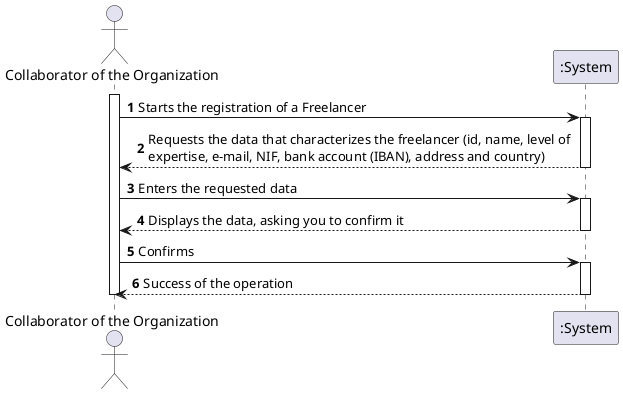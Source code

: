 @startuml
autonumber
actor "Collaborator of the Organization" as CO

activate CO
CO -> ":System" : Starts the registration of a Freelancer
activate ":System"
":System" --> CO : Requests the data that characterizes the freelancer (id, name, level of \nexpertise, e­mail, NIF, bank account (IBAN), address and country)
deactivate ":System"


CO -> ":System" : Enters the requested data
activate ":System"
":System" --> CO : Displays the data, asking you to confirm it
deactivate ":System"

CO -> ":System" : Confirms
activate ":System"
":System" --> CO : Success of the operation
deactivate ":System"

deactivate CO
@enduml
